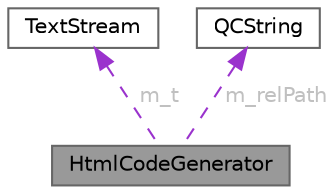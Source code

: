 digraph "HtmlCodeGenerator"
{
 // INTERACTIVE_SVG=YES
 // LATEX_PDF_SIZE
  bgcolor="transparent";
  edge [fontname=Helvetica,fontsize=10,labelfontname=Helvetica,labelfontsize=10];
  node [fontname=Helvetica,fontsize=10,shape=box,height=0.2,width=0.4];
  Node1 [label="HtmlCodeGenerator",height=0.2,width=0.4,color="gray40", fillcolor="grey60", style="filled", fontcolor="black",tooltip="Generator for HTML code fragments."];
  Node2 -> Node1 [dir="back",color="darkorchid3",style="dashed",label=" m_t",fontcolor="grey" ];
  Node2 [label="TextStream",height=0.2,width=0.4,color="gray40", fillcolor="white", style="filled",URL="$d3/d30/class_text_stream.html",tooltip="Text streaming class that buffers data."];
  Node3 -> Node1 [dir="back",color="darkorchid3",style="dashed",label=" m_relPath",fontcolor="grey" ];
  Node3 [label="QCString",height=0.2,width=0.4,color="gray40", fillcolor="white", style="filled",URL="$d9/d45/class_q_c_string.html",tooltip="This is an alternative implementation of QCString."];
}
